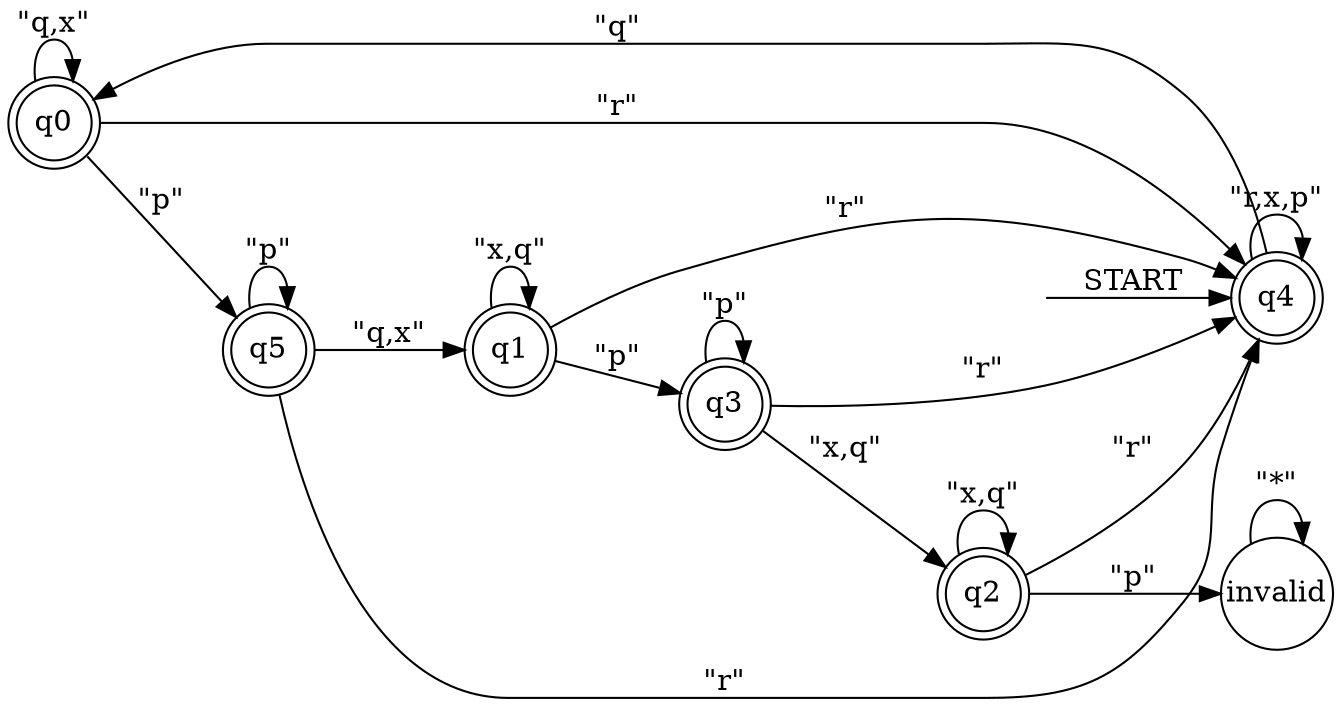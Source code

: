 # ----------------------------------- 
#Title:   G(!q || ((!p && !r) U ((p && !r) U ((!p && !r) U ((p && !r) U ((!p W r) || Gp))))))
#From:  patterns.projects.cs.ksu.edu/documentation/patterns/ltl.shtml 
# alphabet : [x, q, p, r]
# ----------------------------------- 
 
 
digraph G {
  rankdir=LR;
  q0 [shape=doublecircle, margin=0];
  q1 [shape=doublecircle, margin=0];
  q2 [shape=doublecircle, margin=0];
  q3 [shape=doublecircle, margin=0];
  q4 [shape=doublecircle, margin=0];
  q5 [shape=doublecircle, margin=0];
  start0 [shape=none, style=invis];
  start0 -> q4 [label="START"];
  q0 -> q0  [label="\"q,x\""];
  q3 -> q2  [label="\"x,q\""];
  q3 -> q4  [label="\"r\""];
  q1 -> q1  [label="\"x,q\""];
  q1 -> q4  [label="\"r\""];
  q5 -> q1  [label="\"q,x\""];
  q3 -> q3  [label="\"p\""];
  q4 -> q4  [label="\"r,x,p\""];
  q2 -> q2  [label="\"x,q\""];
  q1 -> q3  [label="\"p\""];
  q2 -> q4  [label="\"r\""];
  q4 -> q0  [label="\"q\""];
  q5 -> q5  [label="\"p\""];
  q0 -> q5  [label="\"p\""];
  q0 -> q4  [label="\"r\""];
  q5 -> q4  [label="\"r\""];
  invalid -> invalid  [label="\"*\""];
  q2 -> invalid  [label="\"p\""];
  invalid [shape=circle, margin=0];
}
